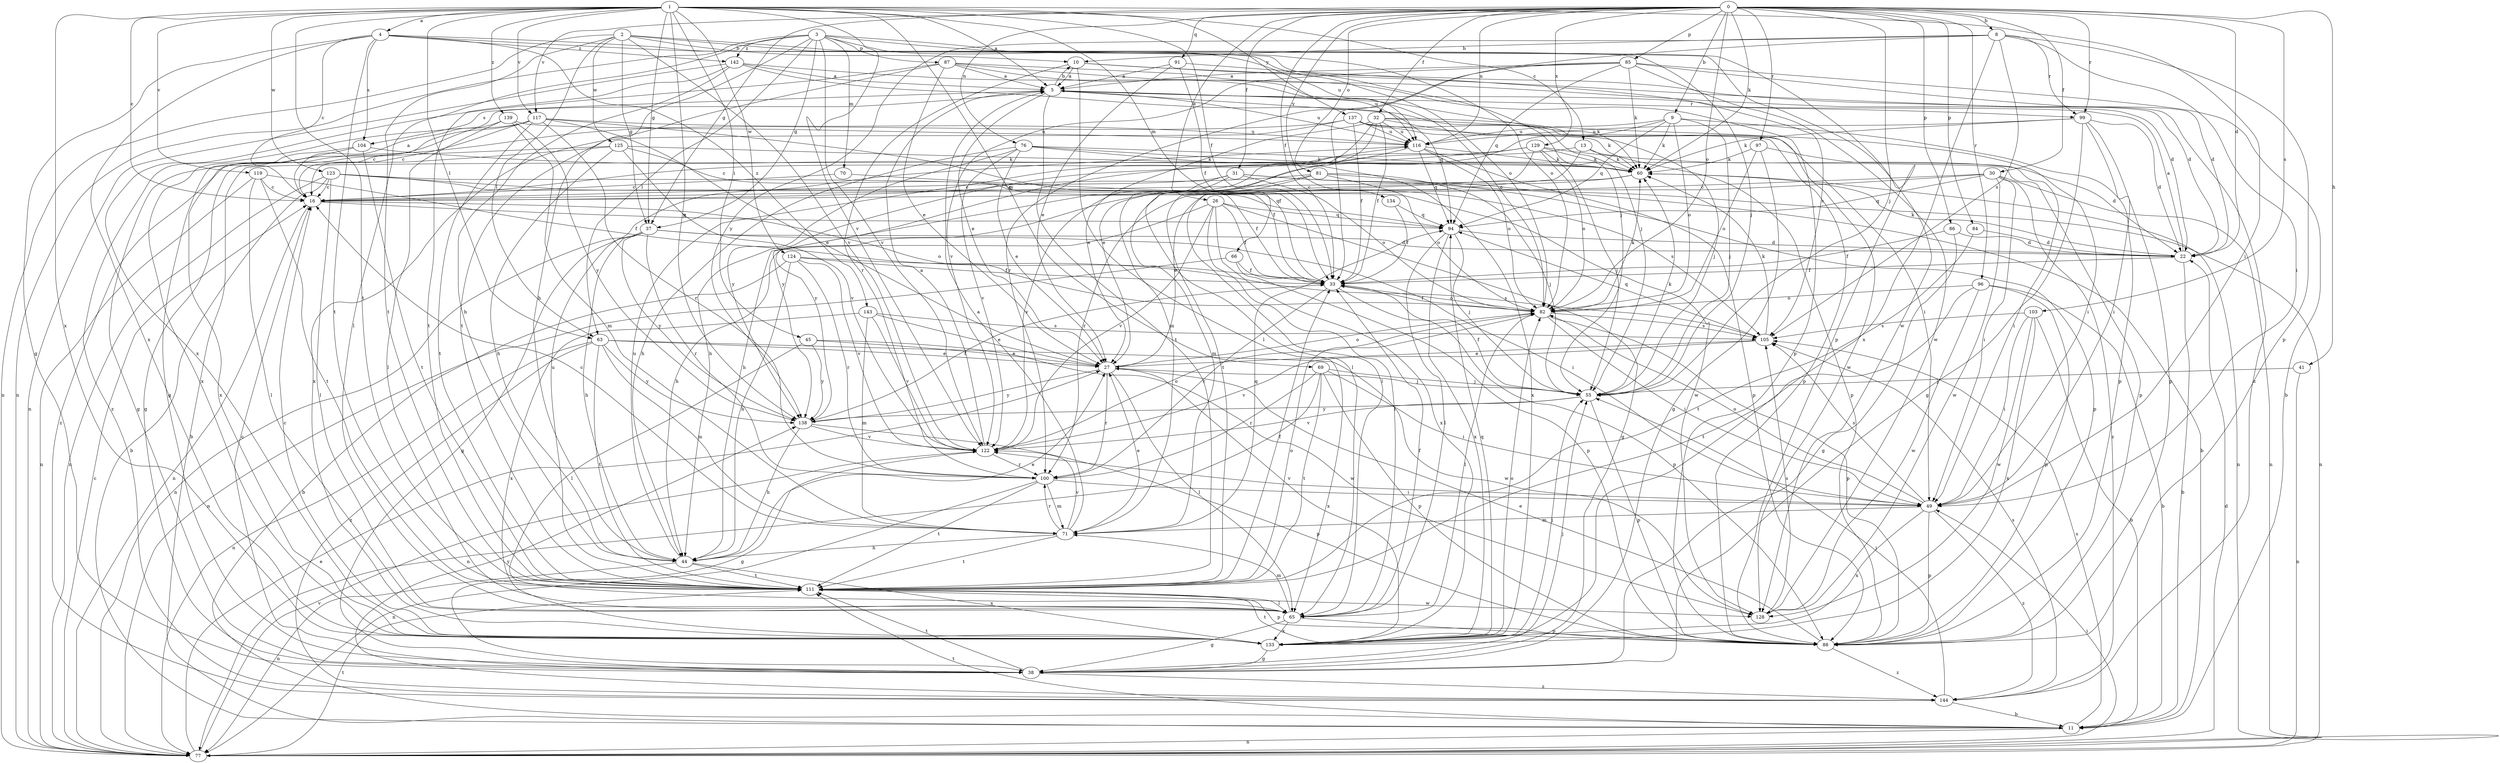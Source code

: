 strict digraph  {
0;
1;
2;
3;
4;
5;
8;
9;
10;
11;
13;
16;
22;
26;
27;
30;
31;
32;
33;
37;
38;
41;
44;
45;
49;
55;
60;
63;
65;
66;
69;
70;
71;
76;
77;
81;
82;
84;
85;
86;
87;
88;
91;
94;
96;
97;
99;
100;
103;
104;
105;
111;
116;
117;
119;
122;
123;
124;
125;
128;
129;
133;
134;
137;
138;
139;
142;
143;
144;
0 -> 8  [label=b];
0 -> 9  [label=b];
0 -> 22  [label=d];
0 -> 26  [label=e];
0 -> 30  [label=f];
0 -> 31  [label=f];
0 -> 32  [label=f];
0 -> 33  [label=f];
0 -> 37  [label=g];
0 -> 41  [label=h];
0 -> 55  [label=j];
0 -> 60  [label=k];
0 -> 76  [label=n];
0 -> 81  [label=o];
0 -> 82  [label=o];
0 -> 84  [label=p];
0 -> 85  [label=p];
0 -> 86  [label=p];
0 -> 91  [label=q];
0 -> 96  [label=r];
0 -> 97  [label=r];
0 -> 99  [label=r];
0 -> 103  [label=s];
0 -> 116  [label=u];
0 -> 117  [label=v];
0 -> 129  [label=x];
0 -> 134  [label=y];
1 -> 4  [label=a];
1 -> 5  [label=a];
1 -> 13  [label=c];
1 -> 16  [label=c];
1 -> 33  [label=f];
1 -> 37  [label=g];
1 -> 45  [label=i];
1 -> 49  [label=i];
1 -> 63  [label=l];
1 -> 66  [label=m];
1 -> 69  [label=m];
1 -> 111  [label=t];
1 -> 117  [label=v];
1 -> 119  [label=v];
1 -> 122  [label=v];
1 -> 123  [label=w];
1 -> 124  [label=w];
1 -> 133  [label=x];
1 -> 137  [label=y];
1 -> 138  [label=y];
1 -> 139  [label=z];
2 -> 10  [label=b];
2 -> 37  [label=g];
2 -> 55  [label=j];
2 -> 63  [label=l];
2 -> 77  [label=n];
2 -> 111  [label=t];
2 -> 122  [label=v];
2 -> 125  [label=w];
2 -> 128  [label=w];
3 -> 37  [label=g];
3 -> 44  [label=h];
3 -> 63  [label=l];
3 -> 65  [label=l];
3 -> 70  [label=m];
3 -> 77  [label=n];
3 -> 82  [label=o];
3 -> 87  [label=p];
3 -> 88  [label=p];
3 -> 116  [label=u];
3 -> 122  [label=v];
3 -> 142  [label=z];
4 -> 16  [label=c];
4 -> 38  [label=g];
4 -> 55  [label=j];
4 -> 82  [label=o];
4 -> 104  [label=s];
4 -> 111  [label=t];
4 -> 133  [label=x];
4 -> 142  [label=z];
4 -> 143  [label=z];
5 -> 10  [label=b];
5 -> 27  [label=e];
5 -> 60  [label=k];
5 -> 94  [label=q];
5 -> 99  [label=r];
5 -> 104  [label=s];
5 -> 111  [label=t];
5 -> 116  [label=u];
8 -> 10  [label=b];
8 -> 33  [label=f];
8 -> 49  [label=i];
8 -> 88  [label=p];
8 -> 99  [label=r];
8 -> 105  [label=s];
8 -> 133  [label=x];
8 -> 138  [label=y];
9 -> 27  [label=e];
9 -> 55  [label=j];
9 -> 60  [label=k];
9 -> 82  [label=o];
9 -> 88  [label=p];
9 -> 94  [label=q];
9 -> 116  [label=u];
10 -> 5  [label=a];
10 -> 22  [label=d];
10 -> 65  [label=l];
10 -> 100  [label=r];
10 -> 144  [label=z];
11 -> 77  [label=n];
11 -> 105  [label=s];
11 -> 111  [label=t];
13 -> 11  [label=b];
13 -> 60  [label=k];
13 -> 65  [label=l];
13 -> 88  [label=p];
16 -> 5  [label=a];
16 -> 77  [label=n];
16 -> 82  [label=o];
16 -> 94  [label=q];
22 -> 5  [label=a];
22 -> 11  [label=b];
22 -> 33  [label=f];
22 -> 60  [label=k];
26 -> 33  [label=f];
26 -> 38  [label=g];
26 -> 44  [label=h];
26 -> 65  [label=l];
26 -> 94  [label=q];
26 -> 122  [label=v];
26 -> 133  [label=x];
27 -> 55  [label=j];
27 -> 65  [label=l];
27 -> 82  [label=o];
27 -> 100  [label=r];
27 -> 133  [label=x];
27 -> 138  [label=y];
30 -> 16  [label=c];
30 -> 27  [label=e];
30 -> 49  [label=i];
30 -> 77  [label=n];
30 -> 94  [label=q];
30 -> 128  [label=w];
30 -> 144  [label=z];
31 -> 11  [label=b];
31 -> 16  [label=c];
31 -> 44  [label=h];
31 -> 77  [label=n];
31 -> 82  [label=o];
31 -> 122  [label=v];
32 -> 27  [label=e];
32 -> 33  [label=f];
32 -> 49  [label=i];
32 -> 55  [label=j];
32 -> 65  [label=l];
32 -> 71  [label=m];
32 -> 116  [label=u];
32 -> 128  [label=w];
33 -> 82  [label=o];
33 -> 88  [label=p];
33 -> 100  [label=r];
37 -> 22  [label=d];
37 -> 38  [label=g];
37 -> 44  [label=h];
37 -> 49  [label=i];
37 -> 77  [label=n];
37 -> 100  [label=r];
37 -> 138  [label=y];
38 -> 16  [label=c];
38 -> 55  [label=j];
38 -> 111  [label=t];
38 -> 144  [label=z];
41 -> 55  [label=j];
41 -> 77  [label=n];
44 -> 27  [label=e];
44 -> 77  [label=n];
44 -> 111  [label=t];
44 -> 116  [label=u];
44 -> 133  [label=x];
45 -> 27  [label=e];
45 -> 65  [label=l];
45 -> 128  [label=w];
45 -> 138  [label=y];
49 -> 71  [label=m];
49 -> 82  [label=o];
49 -> 88  [label=p];
49 -> 105  [label=s];
49 -> 122  [label=v];
49 -> 133  [label=x];
49 -> 144  [label=z];
55 -> 33  [label=f];
55 -> 60  [label=k];
55 -> 88  [label=p];
55 -> 122  [label=v];
55 -> 138  [label=y];
60 -> 16  [label=c];
60 -> 77  [label=n];
60 -> 100  [label=r];
63 -> 27  [label=e];
63 -> 71  [label=m];
63 -> 77  [label=n];
63 -> 111  [label=t];
63 -> 128  [label=w];
63 -> 138  [label=y];
63 -> 144  [label=z];
65 -> 33  [label=f];
65 -> 38  [label=g];
65 -> 71  [label=m];
65 -> 88  [label=p];
65 -> 133  [label=x];
66 -> 33  [label=f];
66 -> 77  [label=n];
66 -> 88  [label=p];
69 -> 49  [label=i];
69 -> 55  [label=j];
69 -> 77  [label=n];
69 -> 88  [label=p];
69 -> 100  [label=r];
69 -> 111  [label=t];
70 -> 16  [label=c];
70 -> 105  [label=s];
71 -> 5  [label=a];
71 -> 16  [label=c];
71 -> 27  [label=e];
71 -> 44  [label=h];
71 -> 94  [label=q];
71 -> 100  [label=r];
71 -> 111  [label=t];
71 -> 122  [label=v];
76 -> 27  [label=e];
76 -> 44  [label=h];
76 -> 60  [label=k];
76 -> 88  [label=p];
76 -> 122  [label=v];
76 -> 133  [label=x];
76 -> 138  [label=y];
77 -> 16  [label=c];
77 -> 22  [label=d];
77 -> 27  [label=e];
77 -> 49  [label=i];
77 -> 111  [label=t];
77 -> 122  [label=v];
81 -> 16  [label=c];
81 -> 55  [label=j];
81 -> 71  [label=m];
81 -> 82  [label=o];
81 -> 88  [label=p];
81 -> 138  [label=y];
82 -> 33  [label=f];
82 -> 49  [label=i];
82 -> 60  [label=k];
82 -> 65  [label=l];
82 -> 88  [label=p];
82 -> 105  [label=s];
84 -> 22  [label=d];
84 -> 111  [label=t];
85 -> 5  [label=a];
85 -> 11  [label=b];
85 -> 22  [label=d];
85 -> 60  [label=k];
85 -> 94  [label=q];
85 -> 100  [label=r];
85 -> 122  [label=v];
85 -> 128  [label=w];
86 -> 22  [label=d];
86 -> 33  [label=f];
86 -> 38  [label=g];
87 -> 5  [label=a];
87 -> 22  [label=d];
87 -> 27  [label=e];
87 -> 82  [label=o];
87 -> 111  [label=t];
87 -> 116  [label=u];
87 -> 133  [label=x];
88 -> 27  [label=e];
88 -> 111  [label=t];
88 -> 144  [label=z];
91 -> 5  [label=a];
91 -> 27  [label=e];
91 -> 33  [label=f];
91 -> 105  [label=s];
94 -> 22  [label=d];
94 -> 55  [label=j];
94 -> 65  [label=l];
94 -> 133  [label=x];
96 -> 11  [label=b];
96 -> 82  [label=o];
96 -> 88  [label=p];
96 -> 111  [label=t];
96 -> 128  [label=w];
97 -> 38  [label=g];
97 -> 49  [label=i];
97 -> 60  [label=k];
97 -> 82  [label=o];
99 -> 22  [label=d];
99 -> 38  [label=g];
99 -> 49  [label=i];
99 -> 60  [label=k];
99 -> 88  [label=p];
99 -> 116  [label=u];
100 -> 49  [label=i];
100 -> 71  [label=m];
100 -> 77  [label=n];
100 -> 111  [label=t];
103 -> 11  [label=b];
103 -> 49  [label=i];
103 -> 105  [label=s];
103 -> 128  [label=w];
103 -> 133  [label=x];
104 -> 38  [label=g];
104 -> 60  [label=k];
104 -> 111  [label=t];
104 -> 133  [label=x];
105 -> 27  [label=e];
105 -> 60  [label=k];
105 -> 94  [label=q];
105 -> 122  [label=v];
111 -> 33  [label=f];
111 -> 65  [label=l];
111 -> 82  [label=o];
111 -> 88  [label=p];
111 -> 116  [label=u];
111 -> 128  [label=w];
116 -> 60  [label=k];
116 -> 82  [label=o];
116 -> 88  [label=p];
116 -> 94  [label=q];
116 -> 138  [label=y];
117 -> 16  [label=c];
117 -> 27  [label=e];
117 -> 33  [label=f];
117 -> 100  [label=r];
117 -> 111  [label=t];
117 -> 116  [label=u];
117 -> 133  [label=x];
117 -> 144  [label=z];
119 -> 16  [label=c];
119 -> 33  [label=f];
119 -> 65  [label=l];
119 -> 77  [label=n];
119 -> 111  [label=t];
122 -> 5  [label=a];
122 -> 38  [label=g];
122 -> 82  [label=o];
122 -> 100  [label=r];
123 -> 11  [label=b];
123 -> 16  [label=c];
123 -> 33  [label=f];
123 -> 65  [label=l];
123 -> 77  [label=n];
123 -> 94  [label=q];
123 -> 128  [label=w];
124 -> 11  [label=b];
124 -> 33  [label=f];
124 -> 44  [label=h];
124 -> 100  [label=r];
124 -> 105  [label=s];
124 -> 122  [label=v];
125 -> 33  [label=f];
125 -> 38  [label=g];
125 -> 44  [label=h];
125 -> 60  [label=k];
125 -> 122  [label=v];
125 -> 144  [label=z];
128 -> 105  [label=s];
129 -> 16  [label=c];
129 -> 22  [label=d];
129 -> 44  [label=h];
129 -> 55  [label=j];
129 -> 60  [label=k];
129 -> 82  [label=o];
129 -> 111  [label=t];
133 -> 16  [label=c];
133 -> 38  [label=g];
133 -> 55  [label=j];
133 -> 82  [label=o];
133 -> 94  [label=q];
134 -> 33  [label=f];
134 -> 94  [label=q];
137 -> 33  [label=f];
137 -> 38  [label=g];
137 -> 49  [label=i];
137 -> 60  [label=k];
137 -> 88  [label=p];
137 -> 116  [label=u];
137 -> 133  [label=x];
138 -> 33  [label=f];
138 -> 44  [label=h];
138 -> 88  [label=p];
138 -> 122  [label=v];
139 -> 16  [label=c];
139 -> 65  [label=l];
139 -> 71  [label=m];
139 -> 116  [label=u];
139 -> 138  [label=y];
142 -> 5  [label=a];
142 -> 44  [label=h];
142 -> 55  [label=j];
142 -> 77  [label=n];
142 -> 88  [label=p];
142 -> 111  [label=t];
143 -> 27  [label=e];
143 -> 71  [label=m];
143 -> 105  [label=s];
143 -> 122  [label=v];
143 -> 133  [label=x];
144 -> 11  [label=b];
144 -> 55  [label=j];
144 -> 105  [label=s];
144 -> 138  [label=y];
}
